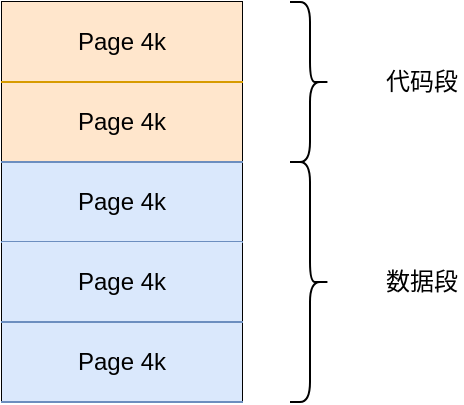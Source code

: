 <mxfile version="14.1.9" type="github">
  <diagram id="6IUKlOMLE9OSGgECm1Cl" name="Page-1">
    <mxGraphModel dx="946" dy="536" grid="1" gridSize="10" guides="0" tooltips="1" connect="1" arrows="1" fold="1" page="1" pageScale="1" pageWidth="827" pageHeight="1169" math="0" shadow="0">
      <root>
        <mxCell id="0" />
        <mxCell id="1" parent="0" />
        <mxCell id="iDDoLLVezc7MzI6JggZh-1" value="" style="shape=table;html=1;whiteSpace=wrap;startSize=0;container=1;collapsible=0;childLayout=tableLayout;fixedRows=0;columnLines=1;rowLines=1;" vertex="1" parent="1">
          <mxGeometry x="260" y="470" width="120" height="200" as="geometry" />
        </mxCell>
        <mxCell id="iDDoLLVezc7MzI6JggZh-18" style="shape=partialRectangle;html=1;whiteSpace=wrap;collapsible=0;dropTarget=0;pointerEvents=0;fillColor=none;top=0;left=0;bottom=0;right=0;points=[[0,0.5],[1,0.5]];portConstraint=eastwest;" vertex="1" parent="iDDoLLVezc7MzI6JggZh-1">
          <mxGeometry width="120" height="40" as="geometry" />
        </mxCell>
        <mxCell id="iDDoLLVezc7MzI6JggZh-19" value="Page 4k" style="shape=partialRectangle;html=1;whiteSpace=wrap;connectable=0;fillColor=#ffe6cc;top=0;left=0;bottom=1;right=0;overflow=hidden;strokeColor=#d79b00;allowArrows=1;" vertex="1" parent="iDDoLLVezc7MzI6JggZh-18">
          <mxGeometry width="120" height="40" as="geometry" />
        </mxCell>
        <mxCell id="iDDoLLVezc7MzI6JggZh-16" style="shape=partialRectangle;html=1;whiteSpace=wrap;collapsible=0;dropTarget=0;pointerEvents=0;fillColor=none;top=0;left=0;bottom=0;right=0;points=[[0,0.5],[1,0.5]];portConstraint=eastwest;" vertex="1" parent="iDDoLLVezc7MzI6JggZh-1">
          <mxGeometry y="40" width="120" height="40" as="geometry" />
        </mxCell>
        <mxCell id="iDDoLLVezc7MzI6JggZh-17" value="&lt;span&gt;Page 4k&lt;/span&gt;" style="shape=partialRectangle;html=1;whiteSpace=wrap;connectable=0;fillColor=#ffe6cc;top=1;left=0;bottom=1;right=0;overflow=hidden;strokeColor=#d79b00;" vertex="1" parent="iDDoLLVezc7MzI6JggZh-16">
          <mxGeometry width="120" height="40" as="geometry" />
        </mxCell>
        <mxCell id="iDDoLLVezc7MzI6JggZh-14" style="shape=partialRectangle;html=1;whiteSpace=wrap;collapsible=0;dropTarget=0;pointerEvents=0;fillColor=none;top=0;left=0;bottom=0;right=0;points=[[0,0.5],[1,0.5]];portConstraint=eastwest;" vertex="1" parent="iDDoLLVezc7MzI6JggZh-1">
          <mxGeometry y="80" width="120" height="40" as="geometry" />
        </mxCell>
        <mxCell id="iDDoLLVezc7MzI6JggZh-15" value="&lt;span&gt;Page 4k&lt;/span&gt;" style="shape=partialRectangle;html=1;whiteSpace=wrap;connectable=0;fillColor=#dae8fc;top=1;left=0;bottom=1;right=0;overflow=hidden;strokeColor=#6c8ebf;" vertex="1" parent="iDDoLLVezc7MzI6JggZh-14">
          <mxGeometry width="120" height="40" as="geometry" />
        </mxCell>
        <mxCell id="iDDoLLVezc7MzI6JggZh-2" value="" style="shape=partialRectangle;html=1;whiteSpace=wrap;collapsible=0;dropTarget=0;pointerEvents=0;fillColor=none;top=0;left=0;bottom=0;right=0;points=[[0,0.5],[1,0.5]];portConstraint=eastwest;" vertex="1" parent="iDDoLLVezc7MzI6JggZh-1">
          <mxGeometry y="120" width="120" height="40" as="geometry" />
        </mxCell>
        <mxCell id="iDDoLLVezc7MzI6JggZh-3" value="&lt;span&gt;Page 4k&lt;/span&gt;" style="shape=partialRectangle;html=1;whiteSpace=wrap;connectable=0;fillColor=#dae8fc;top=0;left=0;bottom=0;right=0;overflow=hidden;strokeColor=#6c8ebf;" vertex="1" parent="iDDoLLVezc7MzI6JggZh-2">
          <mxGeometry width="120" height="40" as="geometry" />
        </mxCell>
        <mxCell id="iDDoLLVezc7MzI6JggZh-6" value="" style="shape=partialRectangle;html=1;whiteSpace=wrap;collapsible=0;dropTarget=0;pointerEvents=0;fillColor=none;top=0;left=0;bottom=0;right=0;points=[[0,0.5],[1,0.5]];portConstraint=eastwest;" vertex="1" parent="iDDoLLVezc7MzI6JggZh-1">
          <mxGeometry y="160" width="120" height="40" as="geometry" />
        </mxCell>
        <mxCell id="iDDoLLVezc7MzI6JggZh-7" value="&lt;span&gt;Page 4k&lt;/span&gt;" style="shape=partialRectangle;html=1;whiteSpace=wrap;connectable=0;fillColor=#dae8fc;top=1;left=0;bottom=1;right=0;overflow=hidden;strokeColor=#6c8ebf;" vertex="1" parent="iDDoLLVezc7MzI6JggZh-6">
          <mxGeometry width="120" height="40" as="geometry" />
        </mxCell>
        <mxCell id="iDDoLLVezc7MzI6JggZh-20" value="" style="shape=curlyBracket;whiteSpace=wrap;html=1;rounded=1;rotation=-180;size=0.5;" vertex="1" parent="1">
          <mxGeometry x="404" y="470" width="20" height="80" as="geometry" />
        </mxCell>
        <mxCell id="iDDoLLVezc7MzI6JggZh-21" value="" style="shape=curlyBracket;whiteSpace=wrap;html=1;rounded=1;rotation=-180;" vertex="1" parent="1">
          <mxGeometry x="404" y="550" width="20" height="120" as="geometry" />
        </mxCell>
        <mxCell id="iDDoLLVezc7MzI6JggZh-26" value="代码段" style="text;html=1;strokeColor=none;fillColor=none;align=center;verticalAlign=middle;whiteSpace=wrap;rounded=0;" vertex="1" parent="1">
          <mxGeometry x="450" y="500" width="40" height="20" as="geometry" />
        </mxCell>
        <mxCell id="iDDoLLVezc7MzI6JggZh-27" value="数据段" style="text;html=1;strokeColor=none;fillColor=none;align=center;verticalAlign=middle;whiteSpace=wrap;rounded=0;" vertex="1" parent="1">
          <mxGeometry x="450" y="600" width="40" height="20" as="geometry" />
        </mxCell>
      </root>
    </mxGraphModel>
  </diagram>
</mxfile>
